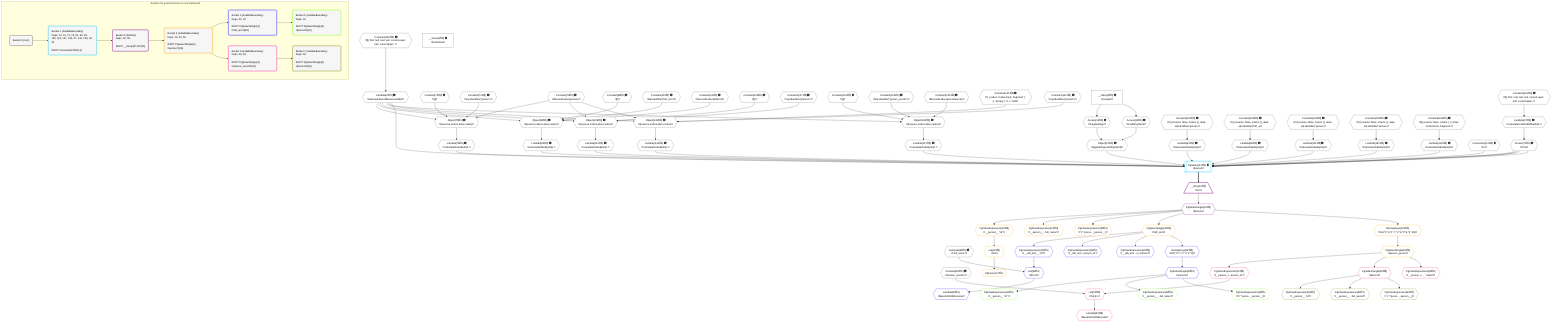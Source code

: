 %%{init: {'themeVariables': { 'fontSize': '12px'}}}%%
graph TD
    classDef path fill:#eee,stroke:#000,color:#000
    classDef plan fill:#fff,stroke-width:1px,color:#000
    classDef itemplan fill:#fff,stroke-width:2px,color:#000
    classDef unbatchedplan fill:#dff,stroke-width:1px,color:#000
    classDef sideeffectplan fill:#fcc,stroke-width:2px,color:#000
    classDef bucket fill:#f6f6f6,color:#000,stroke-width:2px,text-align:left


    %% plan dependencies
    Object75{{"Object[75∈0] ➊<br />ᐸ{reverse,orders,alias,codec}ᐳ"}}:::plan
    Lambda67{{"Lambda[67∈0] ➊<br />ᐸcalculateShouldReverseOrderᐳ"}}:::plan
    Constant72{{"Constant[72∈0] ➊<br />ᐸ[]ᐳ"}}:::plan
    Constant73{{"Constant[73∈0] ➊<br />ᐸsql.identifier(”person”)ᐳ"}}:::plan
    Constant74{{"Constant[74∈0] ➊<br />ᐸRecordCodec(person)ᐳ"}}:::plan
    Lambda67 & Constant72 & Constant73 & Constant74 --> Object75
    Object92{{"Object[92∈0] ➊<br />ᐸ{reverse,orders,alias,codec}ᐳ"}}:::plan
    Constant89{{"Constant[89∈0] ➊<br />ᐸ[]ᐳ"}}:::plan
    Constant90{{"Constant[90∈0] ➊<br />ᐸsql.identifier(”left_arm”)ᐳ"}}:::plan
    Constant91{{"Constant[91∈0] ➊<br />ᐸRecordCodec(leftArm)ᐳ"}}:::plan
    Lambda67 & Constant89 & Constant90 & Constant91 --> Object92
    Object109{{"Object[109∈0] ➊<br />ᐸ{reverse,orders,alias,codec}ᐳ"}}:::plan
    Constant106{{"Constant[106∈0] ➊<br />ᐸ[]ᐳ"}}:::plan
    Constant107{{"Constant[107∈0] ➊<br />ᐸsql.identifier(”person”)ᐳ"}}:::plan
    Lambda67 & Constant106 & Constant107 & Constant74 --> Object109
    Object126{{"Object[126∈0] ➊<br />ᐸ{reverse,orders,alias,codec}ᐳ"}}:::plan
    Constant123{{"Constant[123∈0] ➊<br />ᐸ[]ᐳ"}}:::plan
    Constant124{{"Constant[124∈0] ➊<br />ᐸsql.identifier(”person_secret”)ᐳ"}}:::plan
    Constant125{{"Constant[125∈0] ➊<br />ᐸRecordCodec(personSecret)ᐳ"}}:::plan
    Lambda67 & Constant123 & Constant124 & Constant125 --> Object126
    Object143{{"Object[143∈0] ➊<br />ᐸ{reverse,orders,alias,codec}ᐳ"}}:::plan
    Constant140{{"Constant[140∈0] ➊<br />ᐸ[ { codec: Codec(int4), fragment: { n: [Array], f: 0, c: 266ᐳ"}}:::plan
    Constant141{{"Constant[141∈0] ➊<br />ᐸsql.identifier(”person”)ᐳ"}}:::plan
    Lambda67 & Constant140 & Constant141 & Constant74 --> Object143
    Object12{{"Object[12∈0] ➊<br />ᐸ{pgSettings,withPgClient}ᐳ"}}:::plan
    Access10{{"Access[10∈0] ➊<br />ᐸ2.pgSettingsᐳ"}}:::plan
    Access11{{"Access[11∈0] ➊<br />ᐸ2.withPgClientᐳ"}}:::plan
    Access10 & Access11 --> Object12
    __Value2["__Value[2∈0] ➊<br />ᐸcontextᐳ"]:::plan
    __Value2 --> Access10
    __Value2 --> Access11
    Constant150{{"Constant[150∈0] ➊<br />ᐸ§{ first: null, last: null, cursorLower: null, cursorUpper: ᐳ"}}:::plan
    Constant150 --> Lambda67
    Lambda70{{"Lambda[70∈0] ➊<br />ᐸcalculateLimitAndOffsetSQLᐳ"}}:::plan
    Constant151{{"Constant[151∈0] ➊<br />ᐸ§{ first: null, last: null, cursorLower: null, cursorUpper: ᐳ"}}:::plan
    Constant151 --> Lambda70
    Access71{{"Access[71∈0] ➊<br />ᐸ70.0ᐳ"}}:::plan
    Lambda70 --> Access71
    Lambda76{{"Lambda[76∈0] ➊<br />ᐸcalculateOrderBySQLᐳ"}}:::plan
    Object75 --> Lambda76
    Lambda81{{"Lambda[81∈0] ➊<br />ᐸcalculateOrderBySQLᐳ"}}:::plan
    Constant152{{"Constant[152∈0] ➊<br />ᐸ§{ reverse: false, orders: [], alias: sql.identifier(”personᐳ"}}:::plan
    Constant152 --> Lambda81
    Lambda93{{"Lambda[93∈0] ➊<br />ᐸcalculateOrderBySQLᐳ"}}:::plan
    Object92 --> Lambda93
    Lambda98{{"Lambda[98∈0] ➊<br />ᐸcalculateOrderBySQLᐳ"}}:::plan
    Constant153{{"Constant[153∈0] ➊<br />ᐸ§{ reverse: false, orders: [], alias: sql.identifier(”left_aᐳ"}}:::plan
    Constant153 --> Lambda98
    Lambda110{{"Lambda[110∈0] ➊<br />ᐸcalculateOrderBySQLᐳ"}}:::plan
    Object109 --> Lambda110
    Lambda115{{"Lambda[115∈0] ➊<br />ᐸcalculateOrderBySQLᐳ"}}:::plan
    Constant154{{"Constant[154∈0] ➊<br />ᐸ§{ reverse: false, orders: [], alias: sql.identifier(”personᐳ"}}:::plan
    Constant154 --> Lambda115
    Lambda127{{"Lambda[127∈0] ➊<br />ᐸcalculateOrderBySQLᐳ"}}:::plan
    Object126 --> Lambda127
    Lambda132{{"Lambda[132∈0] ➊<br />ᐸcalculateOrderBySQLᐳ"}}:::plan
    Constant155{{"Constant[155∈0] ➊<br />ᐸ§{ reverse: false, orders: [], alias: sql.identifier(”personᐳ"}}:::plan
    Constant155 --> Lambda132
    Lambda144{{"Lambda[144∈0] ➊<br />ᐸcalculateOrderBySQLᐳ"}}:::plan
    Object143 --> Lambda144
    Lambda149{{"Lambda[149∈0] ➊<br />ᐸcalculateOrderBySQLᐳ"}}:::plan
    Constant156{{"Constant[156∈0] ➊<br />ᐸ§{ reverse: false, orders: [ { codec: Codec(int4), fragment:ᐳ"}}:::plan
    Constant156 --> Lambda149
    __Value4["__Value[4∈0] ➊<br />ᐸrootValueᐳ"]:::plan
    Connection13{{"Connection[13∈0] ➊<br />ᐸ9ᐳ"}}:::plan
    Constant30{{"Constant[30∈0] ➊<br />ᐸ'left_arms'ᐳ"}}:::plan
    Constant50{{"Constant[50∈0] ➊<br />ᐸ'person_secrets'ᐳ"}}:::plan
    PgSelect14[["PgSelect[14∈1] ➊<br />ᐸpersonᐳ"]]:::plan
    Object12 & Connection13 & Access71 & Lambda76 & Lambda81 & Access71 & Lambda93 & Lambda98 & Lambda110 & Lambda115 & Access71 & Lambda127 & Lambda132 & Lambda67 & Access71 & Lambda144 & Lambda149 --> PgSelect14
    __Item15[/"__Item[15∈2]<br />ᐸ14ᐳ"\]:::itemplan
    PgSelect14 ==> __Item15
    PgSelectSingle16{{"PgSelectSingle[16∈2]<br />ᐸpersonᐳ"}}:::plan
    __Item15 --> PgSelectSingle16
    PgCursor17{{"PgCursor[17∈3]"}}:::plan
    List19{{"List[19∈3]<br />ᐸ18ᐳ"}}:::plan
    List19 --> PgCursor17
    PgClassExpression18{{"PgClassExpression[18∈3]<br />ᐸ__person__.”id”ᐳ"}}:::plan
    PgSelectSingle16 --> PgClassExpression18
    PgClassExpression18 --> List19
    PgClassExpression21{{"PgClassExpression[21∈3]<br />ᐸ__person__...full_name”ᐳ"}}:::plan
    PgSelectSingle16 --> PgClassExpression21
    PgClassExpression23{{"PgClassExpression[23∈3]<br />ᐸ”c”.”perso..._person__)ᐳ"}}:::plan
    PgSelectSingle16 --> PgClassExpression23
    PgSelectSingle29{{"PgSelectSingle[29∈3]<br />ᐸleft_armᐳ"}}:::plan
    PgSelectSingle16 --> PgSelectSingle29
    PgSelectSingle49{{"PgSelectSingle[49∈3]<br />ᐸperson_secretᐳ"}}:::plan
    RemapKeys133{{"RemapKeys[133∈3]<br />ᐸ16:{”0”:6,”1”:7,”2”:8,”3”:9,”4”:10}ᐳ"}}:::plan
    RemapKeys133 --> PgSelectSingle49
    PgSelectSingle16 --> RemapKeys133
    List32{{"List[32∈4]<br />ᐸ30,31ᐳ"}}:::plan
    PgClassExpression31{{"PgClassExpression[31∈4]<br />ᐸ__left_arm__.”id”ᐳ"}}:::plan
    Constant30 & PgClassExpression31 --> List32
    PgSelectSingle29 --> PgClassExpression31
    Lambda33{{"Lambda[33∈4]<br />ᐸbase64JSONEncodeᐳ"}}:::plan
    List32 --> Lambda33
    PgClassExpression34{{"PgClassExpression[34∈4]<br />ᐸ__left_arm...person_id”ᐳ"}}:::plan
    PgSelectSingle29 --> PgClassExpression34
    PgSelectSingle40{{"PgSelectSingle[40∈4]<br />ᐸpersonᐳ"}}:::plan
    RemapKeys82{{"RemapKeys[82∈4]<br />ᐸ29:{”0”:1,”1”:2,”2”:3}ᐳ"}}:::plan
    RemapKeys82 --> PgSelectSingle40
    PgClassExpression45{{"PgClassExpression[45∈4]<br />ᐸ__left_arm...in_metres”ᐳ"}}:::plan
    PgSelectSingle29 --> PgClassExpression45
    PgSelectSingle29 --> RemapKeys82
    PgClassExpression41{{"PgClassExpression[41∈5]<br />ᐸ__person__.”id”ᐳ"}}:::plan
    PgSelectSingle40 --> PgClassExpression41
    PgClassExpression42{{"PgClassExpression[42∈5]<br />ᐸ__person__...full_name”ᐳ"}}:::plan
    PgSelectSingle40 --> PgClassExpression42
    PgClassExpression44{{"PgClassExpression[44∈5]<br />ᐸ”c”.”perso..._person__)ᐳ"}}:::plan
    PgSelectSingle40 --> PgClassExpression44
    List52{{"List[52∈6]<br />ᐸ50,51ᐳ"}}:::plan
    PgClassExpression51{{"PgClassExpression[51∈6]<br />ᐸ__person_s...person_id”ᐳ"}}:::plan
    Constant50 & PgClassExpression51 --> List52
    PgSelectSingle49 --> PgClassExpression51
    Lambda53{{"Lambda[53∈6]<br />ᐸbase64JSONEncodeᐳ"}}:::plan
    List52 --> Lambda53
    PgSelectSingle59{{"PgSelectSingle[59∈6]<br />ᐸpersonᐳ"}}:::plan
    PgSelectSingle49 --> PgSelectSingle59
    PgClassExpression64{{"PgClassExpression[64∈6]<br />ᐸ__person_s..._.”sekrit”ᐳ"}}:::plan
    PgSelectSingle49 --> PgClassExpression64
    PgClassExpression60{{"PgClassExpression[60∈7]<br />ᐸ__person__.”id”ᐳ"}}:::plan
    PgSelectSingle59 --> PgClassExpression60
    PgClassExpression61{{"PgClassExpression[61∈7]<br />ᐸ__person__...full_name”ᐳ"}}:::plan
    PgSelectSingle59 --> PgClassExpression61
    PgClassExpression63{{"PgClassExpression[63∈7]<br />ᐸ”c”.”perso..._person__)ᐳ"}}:::plan
    PgSelectSingle59 --> PgClassExpression63

    %% define steps

    subgraph "Buckets for queries/v4/one-to-one-backward"
    Bucket0("Bucket 0 (root)"):::bucket
    classDef bucket0 stroke:#696969
    class Bucket0,__Value2,__Value4,Access10,Access11,Object12,Connection13,Constant30,Constant50,Lambda67,Lambda70,Access71,Constant72,Constant73,Constant74,Object75,Lambda76,Lambda81,Constant89,Constant90,Constant91,Object92,Lambda93,Lambda98,Constant106,Constant107,Object109,Lambda110,Lambda115,Constant123,Constant124,Constant125,Object126,Lambda127,Lambda132,Constant140,Constant141,Object143,Lambda144,Lambda149,Constant150,Constant151,Constant152,Constant153,Constant154,Constant155,Constant156 bucket0
    Bucket1("Bucket 1 (nullableBoundary)<br />Deps: 12, 13, 71, 76, 81, 93, 98, 110, 115, 127, 132, 67, 144, 149, 30, 50<br /><br />ROOT Connectionᐸ9ᐳ[13]"):::bucket
    classDef bucket1 stroke:#00bfff
    class Bucket1,PgSelect14 bucket1
    Bucket2("Bucket 2 (listItem)<br />Deps: 30, 50<br /><br />ROOT __Item{2}ᐸ14ᐳ[15]"):::bucket
    classDef bucket2 stroke:#7f007f
    class Bucket2,__Item15,PgSelectSingle16 bucket2
    Bucket3("Bucket 3 (nullableBoundary)<br />Deps: 16, 30, 50<br /><br />ROOT PgSelectSingle{2}ᐸpersonᐳ[16]"):::bucket
    classDef bucket3 stroke:#ffa500
    class Bucket3,PgCursor17,PgClassExpression18,List19,PgClassExpression21,PgClassExpression23,PgSelectSingle29,PgSelectSingle49,RemapKeys133 bucket3
    Bucket4("Bucket 4 (nullableBoundary)<br />Deps: 29, 30<br /><br />ROOT PgSelectSingle{3}ᐸleft_armᐳ[29]"):::bucket
    classDef bucket4 stroke:#0000ff
    class Bucket4,PgClassExpression31,List32,Lambda33,PgClassExpression34,PgSelectSingle40,PgClassExpression45,RemapKeys82 bucket4
    Bucket5("Bucket 5 (nullableBoundary)<br />Deps: 40<br /><br />ROOT PgSelectSingle{4}ᐸpersonᐳ[40]"):::bucket
    classDef bucket5 stroke:#7fff00
    class Bucket5,PgClassExpression41,PgClassExpression42,PgClassExpression44 bucket5
    Bucket6("Bucket 6 (nullableBoundary)<br />Deps: 49, 50<br /><br />ROOT PgSelectSingle{3}ᐸperson_secretᐳ[49]"):::bucket
    classDef bucket6 stroke:#ff1493
    class Bucket6,PgClassExpression51,List52,Lambda53,PgSelectSingle59,PgClassExpression64 bucket6
    Bucket7("Bucket 7 (nullableBoundary)<br />Deps: 59<br /><br />ROOT PgSelectSingle{6}ᐸpersonᐳ[59]"):::bucket
    classDef bucket7 stroke:#808000
    class Bucket7,PgClassExpression60,PgClassExpression61,PgClassExpression63 bucket7
    Bucket0 --> Bucket1
    Bucket1 --> Bucket2
    Bucket2 --> Bucket3
    Bucket3 --> Bucket4 & Bucket6
    Bucket4 --> Bucket5
    Bucket6 --> Bucket7
    end